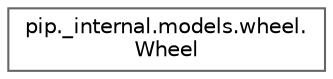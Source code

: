 digraph "Graphical Class Hierarchy"
{
 // LATEX_PDF_SIZE
  bgcolor="transparent";
  edge [fontname=Helvetica,fontsize=10,labelfontname=Helvetica,labelfontsize=10];
  node [fontname=Helvetica,fontsize=10,shape=box,height=0.2,width=0.4];
  rankdir="LR";
  Node0 [id="Node000000",label="pip._internal.models.wheel.\lWheel",height=0.2,width=0.4,color="grey40", fillcolor="white", style="filled",URL="$classpip_1_1__internal_1_1models_1_1wheel_1_1_wheel.html",tooltip=" "];
}
